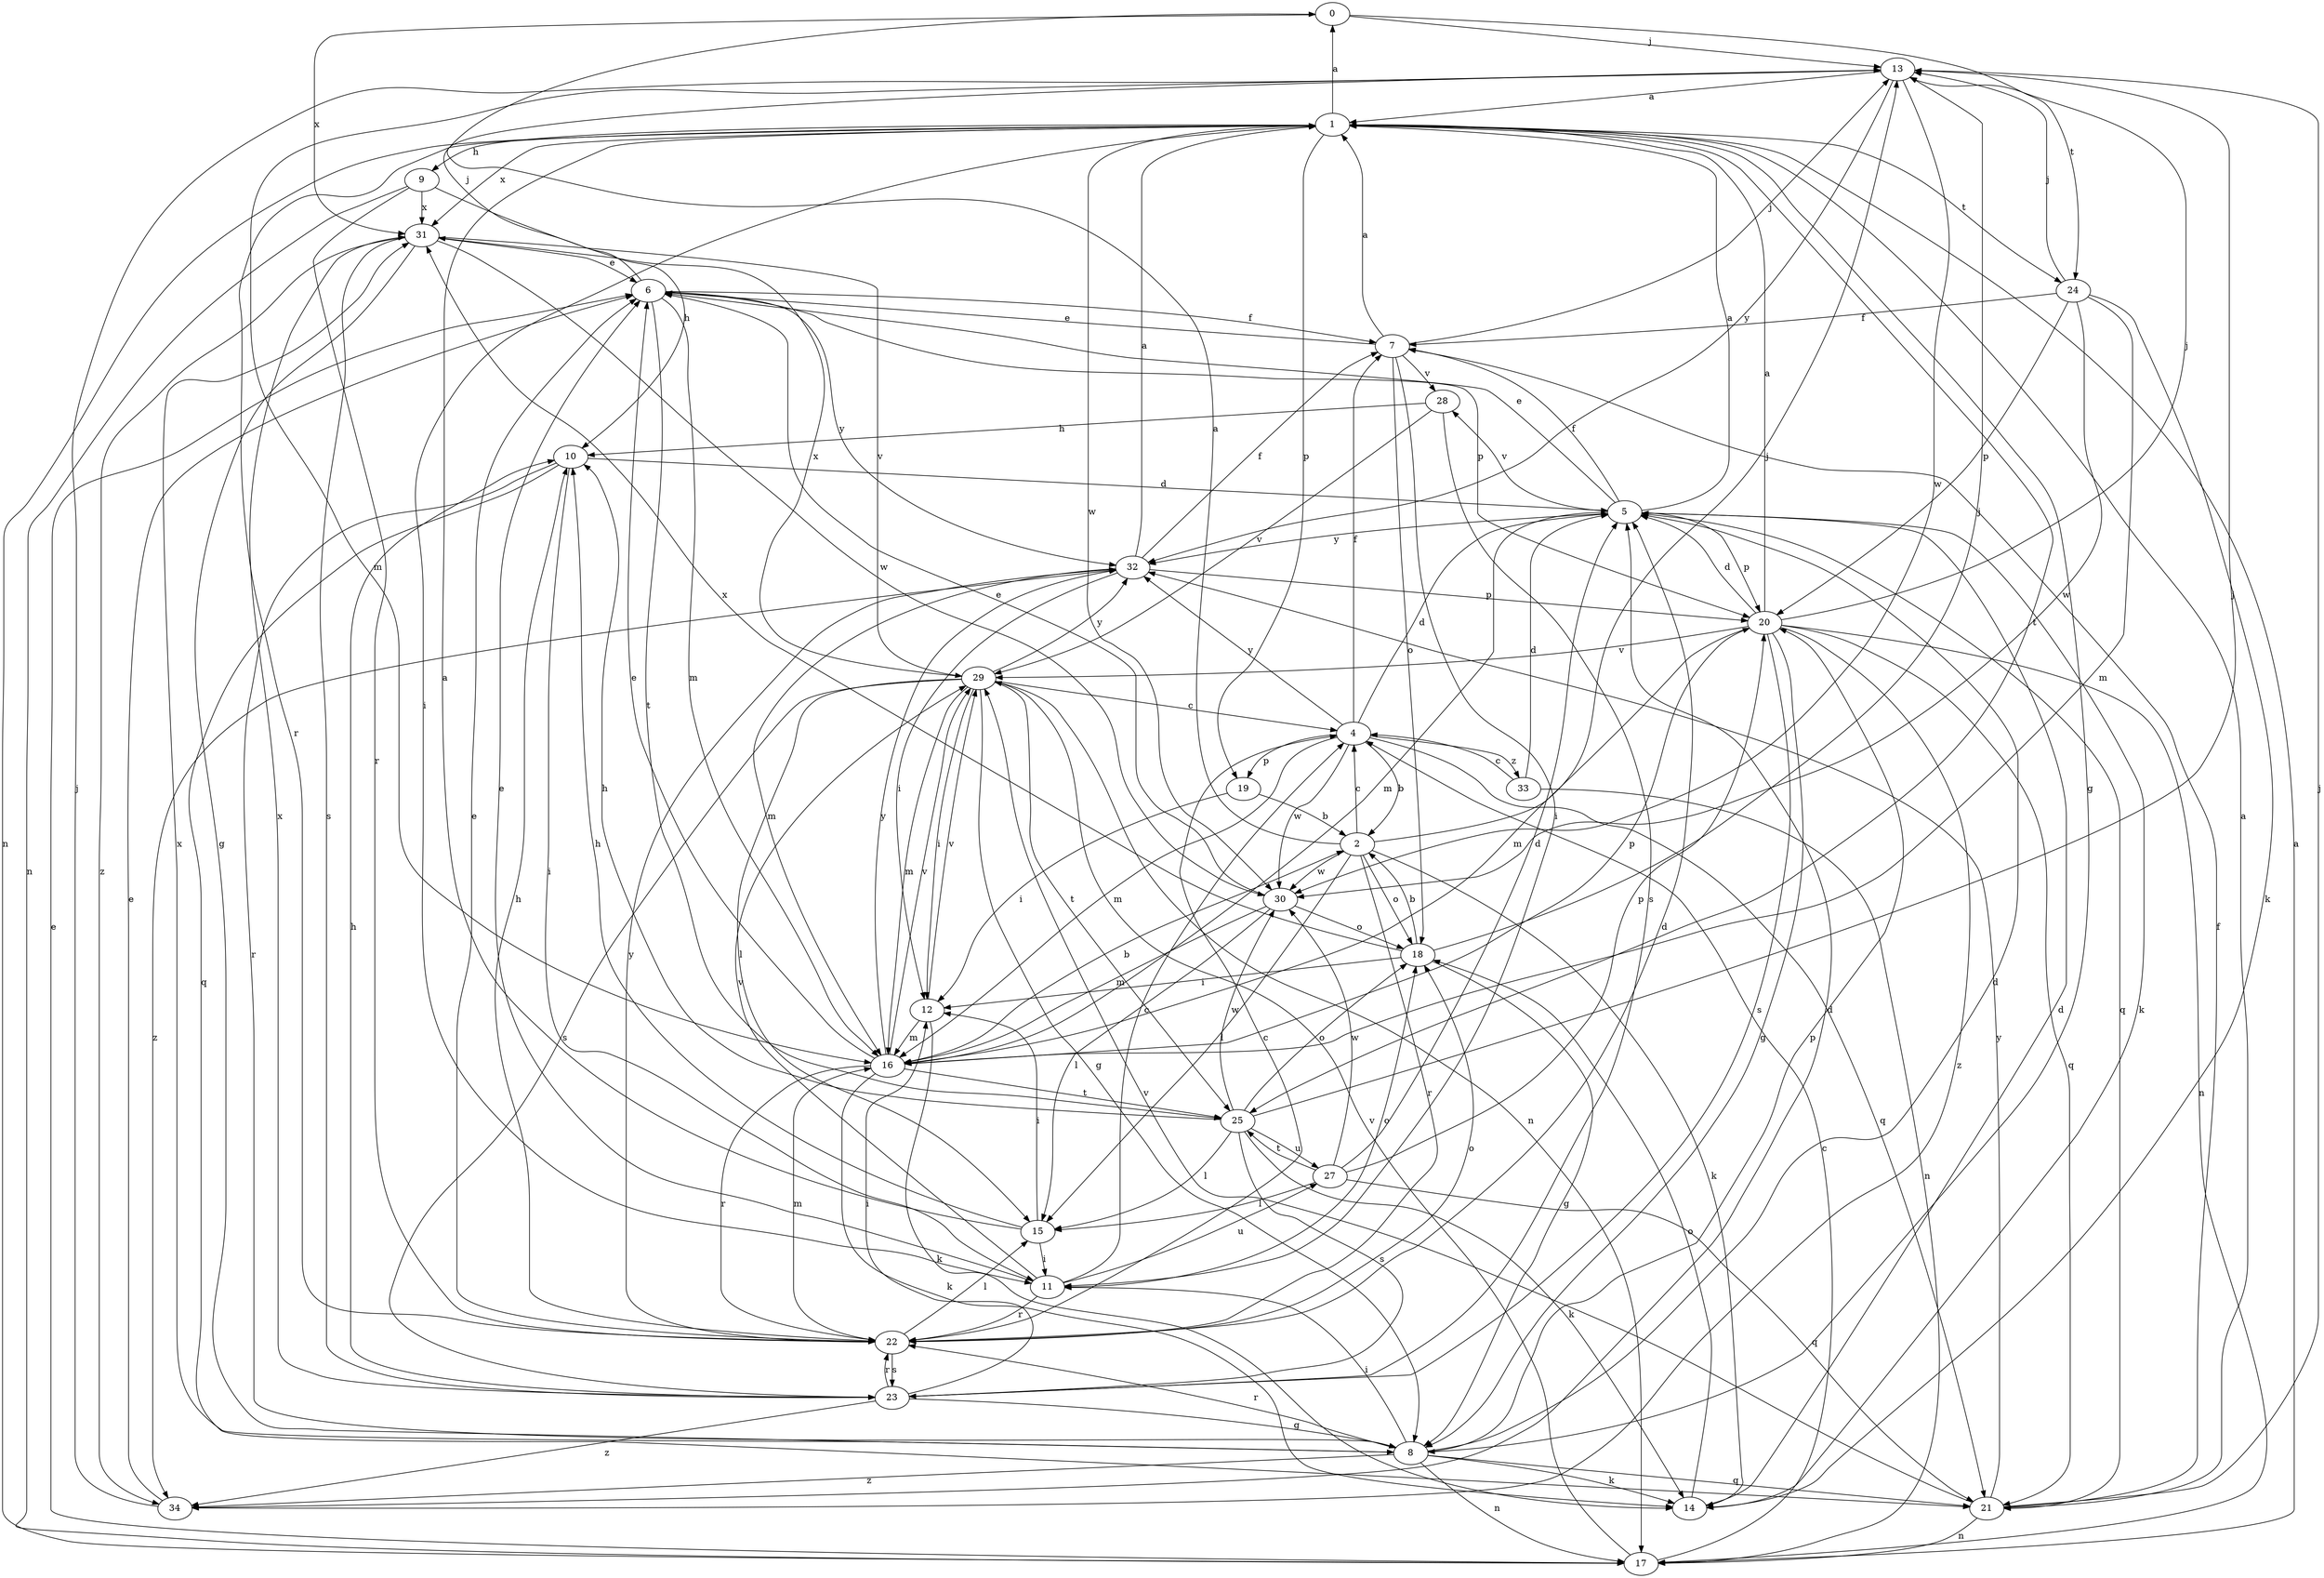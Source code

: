 strict digraph  {
0;
1;
2;
4;
5;
6;
7;
8;
9;
10;
11;
12;
13;
14;
15;
16;
17;
18;
19;
20;
21;
22;
23;
24;
25;
27;
28;
29;
30;
31;
32;
33;
34;
0 -> 13  [label=j];
0 -> 24  [label=t];
0 -> 31  [label=x];
1 -> 0  [label=a];
1 -> 8  [label=g];
1 -> 9  [label=h];
1 -> 11  [label=i];
1 -> 17  [label=n];
1 -> 19  [label=p];
1 -> 22  [label=r];
1 -> 24  [label=t];
1 -> 25  [label=t];
1 -> 30  [label=w];
1 -> 31  [label=x];
2 -> 0  [label=a];
2 -> 4  [label=c];
2 -> 13  [label=j];
2 -> 14  [label=k];
2 -> 15  [label=l];
2 -> 18  [label=o];
2 -> 22  [label=r];
2 -> 30  [label=w];
4 -> 2  [label=b];
4 -> 5  [label=d];
4 -> 7  [label=f];
4 -> 16  [label=m];
4 -> 19  [label=p];
4 -> 21  [label=q];
4 -> 30  [label=w];
4 -> 32  [label=y];
4 -> 33  [label=z];
5 -> 1  [label=a];
5 -> 6  [label=e];
5 -> 7  [label=f];
5 -> 14  [label=k];
5 -> 16  [label=m];
5 -> 20  [label=p];
5 -> 21  [label=q];
5 -> 28  [label=v];
5 -> 32  [label=y];
6 -> 7  [label=f];
6 -> 13  [label=j];
6 -> 16  [label=m];
6 -> 20  [label=p];
6 -> 25  [label=t];
6 -> 32  [label=y];
7 -> 1  [label=a];
7 -> 6  [label=e];
7 -> 11  [label=i];
7 -> 13  [label=j];
7 -> 18  [label=o];
7 -> 28  [label=v];
8 -> 5  [label=d];
8 -> 11  [label=i];
8 -> 14  [label=k];
8 -> 17  [label=n];
8 -> 20  [label=p];
8 -> 21  [label=q];
8 -> 22  [label=r];
8 -> 31  [label=x];
8 -> 34  [label=z];
9 -> 10  [label=h];
9 -> 17  [label=n];
9 -> 22  [label=r];
9 -> 31  [label=x];
10 -> 5  [label=d];
10 -> 11  [label=i];
10 -> 21  [label=q];
10 -> 8  [label=r];
11 -> 4  [label=c];
11 -> 6  [label=e];
11 -> 18  [label=o];
11 -> 22  [label=r];
11 -> 27  [label=u];
11 -> 29  [label=v];
12 -> 14  [label=k];
12 -> 16  [label=m];
12 -> 29  [label=v];
13 -> 1  [label=a];
13 -> 16  [label=m];
13 -> 30  [label=w];
13 -> 32  [label=y];
14 -> 5  [label=d];
14 -> 18  [label=o];
15 -> 1  [label=a];
15 -> 10  [label=h];
15 -> 11  [label=i];
15 -> 12  [label=i];
16 -> 2  [label=b];
16 -> 6  [label=e];
16 -> 14  [label=k];
16 -> 20  [label=p];
16 -> 22  [label=r];
16 -> 25  [label=t];
16 -> 29  [label=v];
16 -> 32  [label=y];
17 -> 1  [label=a];
17 -> 4  [label=c];
17 -> 6  [label=e];
17 -> 29  [label=v];
18 -> 2  [label=b];
18 -> 8  [label=g];
18 -> 12  [label=i];
18 -> 13  [label=j];
18 -> 31  [label=x];
19 -> 2  [label=b];
19 -> 12  [label=i];
20 -> 1  [label=a];
20 -> 5  [label=d];
20 -> 8  [label=g];
20 -> 13  [label=j];
20 -> 16  [label=m];
20 -> 17  [label=n];
20 -> 21  [label=q];
20 -> 23  [label=s];
20 -> 29  [label=v];
20 -> 34  [label=z];
21 -> 1  [label=a];
21 -> 7  [label=f];
21 -> 13  [label=j];
21 -> 17  [label=n];
21 -> 29  [label=v];
21 -> 32  [label=y];
22 -> 4  [label=c];
22 -> 5  [label=d];
22 -> 6  [label=e];
22 -> 10  [label=h];
22 -> 15  [label=l];
22 -> 16  [label=m];
22 -> 18  [label=o];
22 -> 23  [label=s];
22 -> 32  [label=y];
23 -> 8  [label=g];
23 -> 10  [label=h];
23 -> 12  [label=i];
23 -> 22  [label=r];
23 -> 31  [label=x];
23 -> 34  [label=z];
24 -> 7  [label=f];
24 -> 13  [label=j];
24 -> 14  [label=k];
24 -> 16  [label=m];
24 -> 20  [label=p];
24 -> 30  [label=w];
25 -> 10  [label=h];
25 -> 13  [label=j];
25 -> 14  [label=k];
25 -> 15  [label=l];
25 -> 18  [label=o];
25 -> 23  [label=s];
25 -> 27  [label=u];
25 -> 30  [label=w];
27 -> 5  [label=d];
27 -> 15  [label=l];
27 -> 20  [label=p];
27 -> 21  [label=q];
27 -> 25  [label=t];
27 -> 30  [label=w];
28 -> 10  [label=h];
28 -> 23  [label=s];
28 -> 29  [label=v];
29 -> 4  [label=c];
29 -> 8  [label=g];
29 -> 12  [label=i];
29 -> 15  [label=l];
29 -> 16  [label=m];
29 -> 17  [label=n];
29 -> 23  [label=s];
29 -> 25  [label=t];
29 -> 31  [label=x];
29 -> 32  [label=y];
30 -> 6  [label=e];
30 -> 15  [label=l];
30 -> 16  [label=m];
30 -> 18  [label=o];
31 -> 6  [label=e];
31 -> 8  [label=g];
31 -> 23  [label=s];
31 -> 29  [label=v];
31 -> 30  [label=w];
31 -> 34  [label=z];
32 -> 1  [label=a];
32 -> 7  [label=f];
32 -> 12  [label=i];
32 -> 16  [label=m];
32 -> 20  [label=p];
32 -> 34  [label=z];
33 -> 4  [label=c];
33 -> 5  [label=d];
33 -> 17  [label=n];
34 -> 5  [label=d];
34 -> 6  [label=e];
34 -> 13  [label=j];
}
